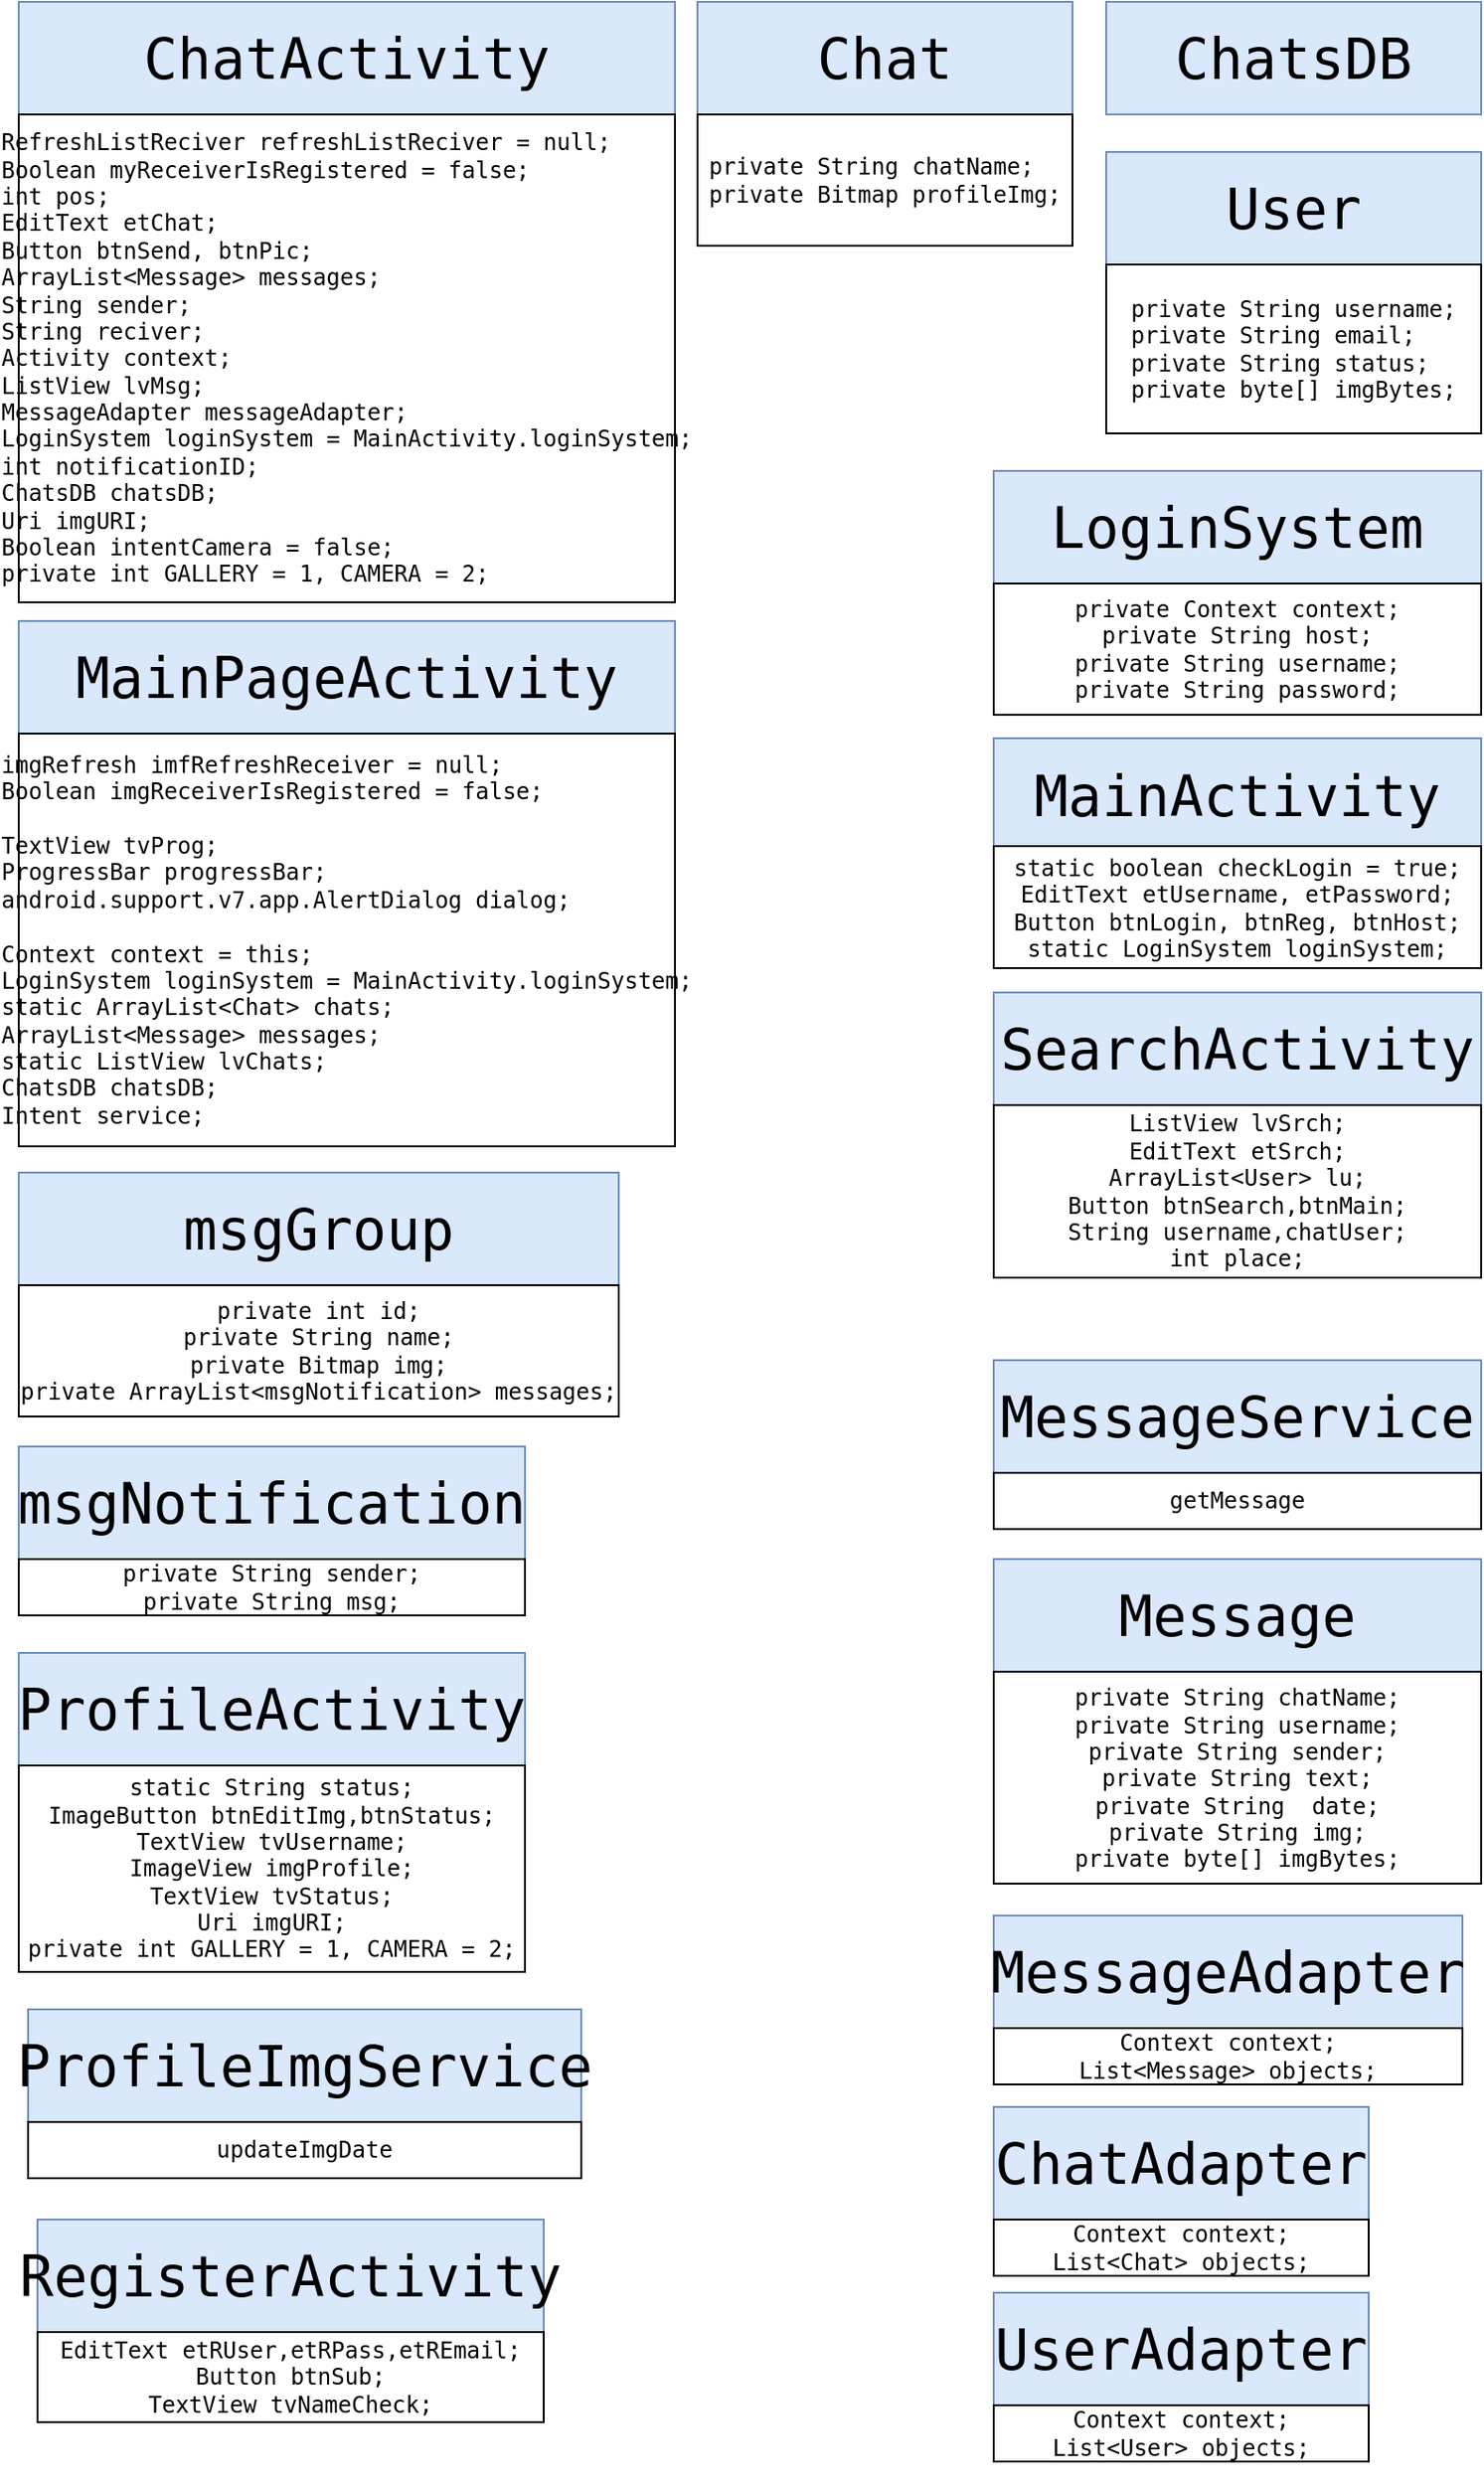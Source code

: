 <mxfile version="10.5.9" type="device"><diagram id="3T0SErbggsPn23S_3r4F" name="Page-1"><mxGraphModel dx="3485" dy="1868" grid="1" gridSize="10" guides="1" tooltips="1" connect="1" arrows="1" fold="1" page="1" pageScale="1" pageWidth="827" pageHeight="1169" math="0" shadow="0"><root><mxCell id="0"/><mxCell id="1" parent="0"/><mxCell id="PjKr5IV7RcncgTFOl0Il-1" value="&lt;pre&gt;&lt;font style=&quot;font-size: 30px&quot;&gt;User&lt;/font&gt;&lt;/pre&gt;" style="rounded=0;whiteSpace=wrap;html=1;fillColor=#dae8fc;strokeColor=#6c8ebf;" vertex="1" parent="1"><mxGeometry x="610" y="100" width="200" height="60" as="geometry"/></mxCell><mxCell id="PjKr5IV7RcncgTFOl0Il-2" value="&lt;pre&gt;&lt;div style=&quot;text-align: left&quot;&gt;&lt;pre&gt;&lt;span&gt;private &lt;/span&gt;String &lt;span&gt;username&lt;/span&gt;;&lt;br&gt;&lt;span&gt;private &lt;/span&gt;String &lt;span&gt;email&lt;/span&gt;;&lt;br&gt;&lt;span&gt;private &lt;/span&gt;String &lt;span&gt;status&lt;/span&gt;;&lt;br&gt;&lt;span&gt;private byte&lt;/span&gt;[] &lt;span&gt;imgBytes&lt;/span&gt;;&lt;/pre&gt;&lt;/div&gt;&lt;/pre&gt;" style="rounded=0;whiteSpace=wrap;html=1;labelPosition=center;verticalLabelPosition=middle;align=center;verticalAlign=middle;textDirection=ltr;labelBorderColor=none;labelBackgroundColor=none;" vertex="1" parent="1"><mxGeometry x="610" y="160" width="200" height="90" as="geometry"/></mxCell><mxCell id="PjKr5IV7RcncgTFOl0Il-11" value="&lt;pre&gt;&lt;pre&gt;&lt;pre&gt;&lt;font style=&quot;font-size: 30px&quot;&gt;Chat&lt;/font&gt;&lt;/pre&gt;&lt;/pre&gt;&lt;/pre&gt;" style="rounded=0;whiteSpace=wrap;html=1;fillColor=#dae8fc;strokeColor=#6c8ebf;" vertex="1" parent="1"><mxGeometry x="392" y="20" width="200" height="60" as="geometry"/></mxCell><mxCell id="PjKr5IV7RcncgTFOl0Il-12" value="&lt;pre&gt;&lt;div style=&quot;text-align: left&quot;&gt;&lt;pre&gt;&lt;pre&gt;&lt;span&gt;private &lt;/span&gt;String &lt;span&gt;chatName&lt;/span&gt;;&lt;br&gt;&lt;span&gt;private &lt;/span&gt;Bitmap &lt;span&gt;profileImg&lt;/span&gt;;&lt;/pre&gt;&lt;/pre&gt;&lt;/div&gt;&lt;/pre&gt;" style="rounded=0;whiteSpace=wrap;html=1;labelPosition=center;verticalLabelPosition=middle;align=center;verticalAlign=middle;textDirection=ltr;labelBorderColor=none;labelBackgroundColor=none;direction=west;" vertex="1" parent="1"><mxGeometry x="392" y="80" width="200" height="70" as="geometry"/></mxCell><mxCell id="PjKr5IV7RcncgTFOl0Il-13" value="&lt;pre&gt;&lt;pre&gt;&lt;pre&gt;&lt;pre&gt;&lt;font style=&quot;font-size: 30px&quot;&gt;ChatActivity&lt;/font&gt;&lt;/pre&gt;&lt;/pre&gt;&lt;/pre&gt;&lt;/pre&gt;" style="rounded=0;whiteSpace=wrap;html=1;fillColor=#dae8fc;strokeColor=#6c8ebf;" vertex="1" parent="1"><mxGeometry x="30" y="20" width="350" height="60" as="geometry"/></mxCell><mxCell id="PjKr5IV7RcncgTFOl0Il-14" value="&lt;pre&gt;&lt;div style=&quot;text-align: left&quot;&gt;&lt;pre&gt;&lt;pre&gt;&lt;pre&gt;RefreshListReciver &lt;span&gt;refreshListReciver &lt;/span&gt;= &lt;span&gt;null&lt;/span&gt;;&lt;br&gt;Boolean &lt;span&gt;myReceiverIsRegistered &lt;/span&gt;= &lt;span&gt;false&lt;/span&gt;;&lt;br&gt;&lt;span&gt;int &lt;/span&gt;&lt;span&gt;pos&lt;/span&gt;;&lt;br&gt;EditText &lt;span&gt;etChat&lt;/span&gt;;&lt;br&gt;Button &lt;span&gt;btnSend&lt;/span&gt;, &lt;span&gt;btnPic&lt;/span&gt;;&lt;br&gt;ArrayList&amp;lt;Message&amp;gt; &lt;span&gt;messages&lt;/span&gt;;&lt;br&gt;String &lt;span&gt;sender&lt;/span&gt;;&lt;br&gt;String &lt;span&gt;reciver&lt;/span&gt;;&lt;br&gt;Activity &lt;span&gt;context&lt;/span&gt;;&lt;br&gt;ListView &lt;span&gt;lvMsg&lt;/span&gt;;&lt;br&gt;MessageAdapter &lt;span&gt;messageAdapter&lt;/span&gt;;&lt;br&gt;LoginSystem &lt;span&gt;loginSystem &lt;/span&gt;= MainActivity.&lt;span&gt;loginSystem&lt;/span&gt;;&lt;br&gt;&lt;span&gt;int &lt;/span&gt;&lt;span&gt;notificationID&lt;/span&gt;;&lt;br&gt;ChatsDB &lt;span&gt;chatsDB&lt;/span&gt;;&lt;br&gt;Uri &lt;span&gt;imgURI&lt;/span&gt;;&lt;br&gt;Boolean &lt;span&gt;intentCamera &lt;/span&gt;= &lt;span&gt;false&lt;/span&gt;;&lt;br&gt;&lt;span&gt;private int &lt;/span&gt;&lt;span&gt;GALLERY &lt;/span&gt;= &lt;span&gt;1&lt;/span&gt;, &lt;span&gt;CAMERA &lt;/span&gt;= &lt;span&gt;2&lt;/span&gt;;&lt;/pre&gt;&lt;/pre&gt;&lt;/pre&gt;&lt;/div&gt;&lt;/pre&gt;" style="rounded=0;whiteSpace=wrap;html=1;labelPosition=center;verticalLabelPosition=middle;align=center;verticalAlign=middle;textDirection=ltr;labelBorderColor=none;labelBackgroundColor=none;direction=west;" vertex="1" parent="1"><mxGeometry x="30" y="80" width="350" height="260" as="geometry"/></mxCell><mxCell id="PjKr5IV7RcncgTFOl0Il-15" value="&lt;pre&gt;&lt;font style=&quot;font-size: 30px&quot;&gt;SearchActivity&lt;/font&gt;&lt;/pre&gt;" style="rounded=0;whiteSpace=wrap;html=1;fillColor=#dae8fc;strokeColor=#6c8ebf;" vertex="1" parent="1"><mxGeometry x="550" y="548" width="260" height="60" as="geometry"/></mxCell><mxCell id="PjKr5IV7RcncgTFOl0Il-16" value="&lt;pre&gt;ListView &lt;span&gt;lvSrch&lt;/span&gt;;&lt;br&gt;EditText &lt;span&gt;etSrch&lt;/span&gt;;&lt;br&gt;ArrayList&amp;lt;User&amp;gt; &lt;span&gt;lu&lt;/span&gt;;&lt;br&gt;Button &lt;span&gt;btnSearch&lt;/span&gt;,&lt;span&gt;btnMain&lt;/span&gt;;&lt;br&gt;String &lt;span&gt;username&lt;/span&gt;,&lt;span&gt;chatUser&lt;/span&gt;;&lt;br&gt;&lt;span&gt;int &lt;/span&gt;&lt;span&gt;place&lt;/span&gt;;&lt;/pre&gt;" style="rounded=0;whiteSpace=wrap;html=1;labelBackgroundColor=none;align=center;" vertex="1" parent="1"><mxGeometry x="550" y="608" width="260" height="92" as="geometry"/></mxCell><mxCell id="PjKr5IV7RcncgTFOl0Il-17" value="&lt;pre&gt;&lt;font style=&quot;font-size: 30px&quot;&gt;ChatsDB&lt;/font&gt;&lt;/pre&gt;" style="rounded=0;whiteSpace=wrap;html=1;labelBackgroundColor=none;align=center;fillColor=#dae8fc;strokeColor=#6c8ebf;" vertex="1" parent="1"><mxGeometry x="610" y="20" width="200" height="60" as="geometry"/></mxCell><mxCell id="PjKr5IV7RcncgTFOl0Il-20" value="&lt;pre&gt;&lt;pre&gt;&lt;font style=&quot;font-size: 30px&quot;&gt;LoginSystem&lt;/font&gt;&lt;/pre&gt;&lt;/pre&gt;" style="rounded=0;whiteSpace=wrap;html=1;fillColor=#dae8fc;strokeColor=#6c8ebf;" vertex="1" parent="1"><mxGeometry x="550" y="270" width="260" height="60" as="geometry"/></mxCell><mxCell id="PjKr5IV7RcncgTFOl0Il-21" value="&lt;pre&gt;&lt;pre&gt;&lt;span&gt;private &lt;/span&gt;Context &lt;span&gt;context&lt;/span&gt;;&lt;br&gt;&lt;span&gt;private &lt;/span&gt;String &lt;span&gt;host&lt;/span&gt;;&lt;br&gt;&lt;span&gt;private &lt;/span&gt;String &lt;span&gt;username&lt;/span&gt;;&lt;br&gt;&lt;span&gt;private &lt;/span&gt;String &lt;span&gt;password&lt;/span&gt;;&lt;/pre&gt;&lt;/pre&gt;" style="rounded=0;whiteSpace=wrap;html=1;labelBackgroundColor=none;align=center;" vertex="1" parent="1"><mxGeometry x="550" y="330" width="260" height="70" as="geometry"/></mxCell><mxCell id="PjKr5IV7RcncgTFOl0Il-22" value="&lt;pre&gt;&lt;pre&gt;&lt;pre&gt;&lt;font style=&quot;font-size: 30px&quot;&gt;MainActivity&lt;/font&gt;&lt;/pre&gt;&lt;/pre&gt;&lt;/pre&gt;" style="rounded=0;whiteSpace=wrap;html=1;fillColor=#dae8fc;strokeColor=#6c8ebf;" vertex="1" parent="1"><mxGeometry x="550" y="412.5" width="260" height="60" as="geometry"/></mxCell><mxCell id="PjKr5IV7RcncgTFOl0Il-23" value="&lt;pre&gt;&lt;pre&gt;&lt;pre&gt;&lt;span&gt;static boolean &lt;/span&gt;&lt;span&gt;checkLogin &lt;/span&gt;= &lt;span&gt;true&lt;/span&gt;;&lt;br&gt;EditText &lt;span&gt;etUsername&lt;/span&gt;, &lt;span&gt;etPassword&lt;/span&gt;;&lt;br&gt;Button &lt;span&gt;btnLogin&lt;/span&gt;, &lt;span&gt;btnReg&lt;/span&gt;, &lt;span&gt;btnHost&lt;/span&gt;;&lt;br&gt;&lt;span&gt;static &lt;/span&gt;LoginSystem &lt;span&gt;loginSystem&lt;/span&gt;;&lt;/pre&gt;&lt;/pre&gt;&lt;/pre&gt;" style="rounded=0;whiteSpace=wrap;html=1;labelBackgroundColor=none;align=center;" vertex="1" parent="1"><mxGeometry x="550" y="470" width="260" height="65" as="geometry"/></mxCell><mxCell id="PjKr5IV7RcncgTFOl0Il-24" value="&lt;pre&gt;&lt;pre&gt;&lt;pre&gt;&lt;pre&gt;&lt;pre&gt;&lt;font style=&quot;font-size: 30px&quot;&gt;MainPageActivity&lt;/font&gt;&lt;/pre&gt;&lt;/pre&gt;&lt;/pre&gt;&lt;/pre&gt;&lt;/pre&gt;" style="rounded=0;whiteSpace=wrap;html=1;fillColor=#dae8fc;strokeColor=#6c8ebf;" vertex="1" parent="1"><mxGeometry x="30" y="350" width="350" height="60" as="geometry"/></mxCell><mxCell id="PjKr5IV7RcncgTFOl0Il-25" value="&lt;pre&gt;&lt;div style=&quot;text-align: left&quot;&gt;&lt;pre&gt;&lt;pre&gt;&lt;pre&gt;&lt;pre&gt;imgRefresh &lt;span&gt;imfRefreshReceiver &lt;/span&gt;= &lt;span&gt;null&lt;/span&gt;;&lt;br&gt;Boolean &lt;span&gt;imgReceiverIsRegistered &lt;/span&gt;= &lt;span&gt;false&lt;/span&gt;;&lt;br&gt;&lt;br&gt;TextView &lt;span&gt;tvProg&lt;/span&gt;;&lt;br&gt;ProgressBar &lt;span&gt;progressBar&lt;/span&gt;;&lt;br&gt;android.support.v7.app.AlertDialog &lt;span&gt;dialog&lt;/span&gt;;&lt;br&gt;&lt;br&gt;Context &lt;span&gt;context &lt;/span&gt;= &lt;span&gt;this&lt;/span&gt;;&lt;br&gt;LoginSystem &lt;span&gt;loginSystem &lt;/span&gt;= MainActivity.&lt;span&gt;loginSystem&lt;/span&gt;;&lt;br&gt;&lt;span&gt;static &lt;/span&gt;ArrayList&amp;lt;Chat&amp;gt; &lt;span&gt;chats&lt;/span&gt;;&lt;br&gt;ArrayList&amp;lt;Message&amp;gt; &lt;span&gt;messages&lt;/span&gt;;&lt;br&gt;&lt;span&gt;static &lt;/span&gt;ListView &lt;span&gt;lvChats&lt;/span&gt;;&lt;br&gt;ChatsDB &lt;span&gt;chatsDB&lt;/span&gt;;&lt;br&gt;Intent &lt;span&gt;service&lt;/span&gt;;&lt;/pre&gt;&lt;/pre&gt;&lt;/pre&gt;&lt;/pre&gt;&lt;/div&gt;&lt;/pre&gt;" style="rounded=0;whiteSpace=wrap;html=1;labelPosition=center;verticalLabelPosition=middle;align=center;verticalAlign=middle;textDirection=ltr;labelBorderColor=none;labelBackgroundColor=none;direction=west;" vertex="1" parent="1"><mxGeometry x="30" y="410" width="350" height="220" as="geometry"/></mxCell><mxCell id="PjKr5IV7RcncgTFOl0Il-26" value="&lt;pre&gt;&lt;pre style=&quot;font-size: 30px&quot;&gt;Message&lt;/pre&gt;&lt;/pre&gt;" style="rounded=0;whiteSpace=wrap;html=1;fillColor=#dae8fc;strokeColor=#6c8ebf;" vertex="1" parent="1"><mxGeometry x="550" y="850" width="260" height="60" as="geometry"/></mxCell><mxCell id="PjKr5IV7RcncgTFOl0Il-27" value="&lt;pre&gt;&lt;pre&gt;&lt;span&gt;private &lt;/span&gt;String &lt;span&gt;chatName&lt;/span&gt;;&lt;br&gt;&lt;span&gt;private &lt;/span&gt;String &lt;span&gt;username&lt;/span&gt;;&lt;br&gt;&lt;span&gt;private &lt;/span&gt;String &lt;span&gt;sender&lt;/span&gt;;&lt;br&gt;&lt;span&gt;private &lt;/span&gt;String &lt;span&gt;text&lt;/span&gt;;&lt;br&gt;&lt;span&gt;private &lt;/span&gt;String  &lt;span&gt;date&lt;/span&gt;;&lt;br&gt;&lt;span&gt;private &lt;/span&gt;String &lt;span&gt;img&lt;/span&gt;;&lt;br&gt;&lt;span&gt;private byte&lt;/span&gt;[] &lt;span&gt;imgBytes&lt;/span&gt;;&lt;/pre&gt;&lt;/pre&gt;" style="rounded=0;whiteSpace=wrap;html=1;labelBackgroundColor=none;align=center;" vertex="1" parent="1"><mxGeometry x="550" y="910" width="260" height="113" as="geometry"/></mxCell><mxCell id="PjKr5IV7RcncgTFOl0Il-28" value="&lt;pre&gt;&lt;pre&gt;&lt;pre&gt;&lt;pre&gt;&lt;font style=&quot;font-size: 30px&quot;&gt;MessageAdapter&lt;/font&gt;&lt;/pre&gt;&lt;/pre&gt;&lt;/pre&gt;&lt;/pre&gt;" style="rounded=0;whiteSpace=wrap;html=1;fillColor=#dae8fc;strokeColor=#6c8ebf;" vertex="1" parent="1"><mxGeometry x="550" y="1040" width="250" height="60" as="geometry"/></mxCell><mxCell id="PjKr5IV7RcncgTFOl0Il-29" value="&lt;pre&gt;&lt;pre&gt;&lt;pre&gt;Context &lt;span&gt;context&lt;/span&gt;;&lt;br&gt;List&amp;lt;Message&amp;gt; &lt;span&gt;objects&lt;/span&gt;;&lt;/pre&gt;&lt;/pre&gt;&lt;/pre&gt;" style="rounded=0;whiteSpace=wrap;html=1;labelBackgroundColor=none;align=center;" vertex="1" parent="1"><mxGeometry x="550" y="1100" width="250" height="30" as="geometry"/></mxCell><mxCell id="PjKr5IV7RcncgTFOl0Il-30" value="&lt;pre&gt;&lt;pre&gt;&lt;pre&gt;&lt;font style=&quot;font-size: 30px&quot;&gt;ChatAdapter&lt;/font&gt;&lt;/pre&gt;&lt;/pre&gt;&lt;/pre&gt;" style="rounded=0;whiteSpace=wrap;html=1;fillColor=#dae8fc;strokeColor=#6c8ebf;" vertex="1" parent="1"><mxGeometry x="550" y="1142" width="200" height="60" as="geometry"/></mxCell><mxCell id="PjKr5IV7RcncgTFOl0Il-31" value="&lt;pre&gt;&lt;pre&gt;Context &lt;span&gt;context&lt;/span&gt;;&lt;br&gt;List&amp;lt;Chat&amp;gt; &lt;span&gt;objects&lt;/span&gt;;&lt;/pre&gt;&lt;/pre&gt;" style="rounded=0;whiteSpace=wrap;html=1;labelBackgroundColor=none;align=center;" vertex="1" parent="1"><mxGeometry x="550" y="1202" width="200" height="30" as="geometry"/></mxCell><mxCell id="PjKr5IV7RcncgTFOl0Il-32" value="&lt;pre&gt;&lt;pre&gt;&lt;pre&gt;&lt;pre style=&quot;font-size: 30px&quot;&gt;&lt;pre&gt;MessageService&lt;/pre&gt;&lt;/pre&gt;&lt;/pre&gt;&lt;/pre&gt;&lt;/pre&gt;" style="rounded=0;whiteSpace=wrap;html=1;fillColor=#dae8fc;strokeColor=#6c8ebf;" vertex="1" parent="1"><mxGeometry x="550" y="744" width="260" height="60" as="geometry"/></mxCell><mxCell id="PjKr5IV7RcncgTFOl0Il-33" value="&lt;pre&gt;&lt;pre&gt;&lt;pre&gt;&lt;pre&gt;getMessage&lt;/pre&gt;&lt;/pre&gt;&lt;/pre&gt;&lt;/pre&gt;" style="rounded=0;whiteSpace=wrap;html=1;labelBackgroundColor=none;align=center;" vertex="1" parent="1"><mxGeometry x="550" y="804" width="260" height="30" as="geometry"/></mxCell><mxCell id="PjKr5IV7RcncgTFOl0Il-34" value="&lt;pre&gt;&lt;pre&gt;&lt;pre&gt;&lt;pre style=&quot;font-size: 30px&quot;&gt;msgGroup&lt;/pre&gt;&lt;/pre&gt;&lt;/pre&gt;&lt;/pre&gt;" style="rounded=0;whiteSpace=wrap;html=1;fillColor=#dae8fc;strokeColor=#6c8ebf;" vertex="1" parent="1"><mxGeometry x="30" y="644" width="320" height="60" as="geometry"/></mxCell><mxCell id="PjKr5IV7RcncgTFOl0Il-35" value="&lt;pre&gt;&lt;pre&gt;&lt;pre&gt;&lt;span&gt;private int &lt;/span&gt;&lt;span&gt;id&lt;/span&gt;;&lt;br&gt;&lt;span&gt;private &lt;/span&gt;String &lt;span&gt;name&lt;/span&gt;;&lt;br&gt;&lt;span&gt;private &lt;/span&gt;Bitmap &lt;span&gt;img&lt;/span&gt;;&lt;br&gt;&lt;span&gt;private &lt;/span&gt;ArrayList&amp;lt;msgNotification&amp;gt; &lt;span&gt;messages&lt;/span&gt;;&lt;/pre&gt;&lt;/pre&gt;&lt;/pre&gt;" style="rounded=0;whiteSpace=wrap;html=1;labelBackgroundColor=none;align=center;" vertex="1" parent="1"><mxGeometry x="30" y="704" width="320" height="70" as="geometry"/></mxCell><mxCell id="PjKr5IV7RcncgTFOl0Il-36" value="&lt;pre&gt;&lt;pre&gt;&lt;pre&gt;&lt;pre style=&quot;font-size: 30px&quot;&gt;msgNotification&lt;/pre&gt;&lt;/pre&gt;&lt;/pre&gt;&lt;/pre&gt;" style="rounded=0;whiteSpace=wrap;html=1;fillColor=#dae8fc;strokeColor=#6c8ebf;" vertex="1" parent="1"><mxGeometry x="30" y="790" width="270" height="60" as="geometry"/></mxCell><mxCell id="PjKr5IV7RcncgTFOl0Il-37" value="&lt;pre&gt;&lt;pre&gt;&lt;pre&gt;&lt;span&gt;private &lt;/span&gt;String &lt;span&gt;sender&lt;/span&gt;;&lt;br&gt;&lt;span&gt;private &lt;/span&gt;String &lt;span&gt;msg&lt;/span&gt;;&lt;/pre&gt;&lt;/pre&gt;&lt;/pre&gt;" style="rounded=0;whiteSpace=wrap;html=1;labelBackgroundColor=none;align=center;" vertex="1" parent="1"><mxGeometry x="30" y="850" width="270" height="30" as="geometry"/></mxCell><mxCell id="PjKr5IV7RcncgTFOl0Il-38" value="&lt;pre&gt;&lt;pre&gt;&lt;pre&gt;&lt;pre style=&quot;font-size: 30px&quot;&gt;&lt;pre&gt;ProfileActivity&lt;/pre&gt;&lt;/pre&gt;&lt;/pre&gt;&lt;/pre&gt;&lt;/pre&gt;" style="rounded=0;whiteSpace=wrap;html=1;fillColor=#dae8fc;strokeColor=#6c8ebf;" vertex="1" parent="1"><mxGeometry x="30" y="900" width="270" height="60" as="geometry"/></mxCell><mxCell id="PjKr5IV7RcncgTFOl0Il-39" value="&lt;pre&gt;&lt;pre&gt;&lt;pre&gt;&lt;pre&gt;&lt;span&gt;static &lt;/span&gt;String &lt;span&gt;status&lt;/span&gt;;&lt;br&gt;ImageButton &lt;span&gt;btnEditImg&lt;/span&gt;,&lt;span&gt;btnStatus&lt;/span&gt;;&lt;br&gt;TextView &lt;span&gt;tvUsername&lt;/span&gt;;&lt;br&gt;ImageView &lt;span&gt;imgProfile&lt;/span&gt;;&lt;br&gt;TextView &lt;span&gt;tvStatus&lt;/span&gt;;&lt;br&gt;Uri &lt;span&gt;imgURI&lt;/span&gt;;&lt;br&gt;&lt;span&gt;private int &lt;/span&gt;&lt;span&gt;GALLERY &lt;/span&gt;= &lt;span&gt;1&lt;/span&gt;, &lt;span&gt;CAMERA &lt;/span&gt;= &lt;span&gt;2&lt;/span&gt;;&lt;/pre&gt;&lt;/pre&gt;&lt;/pre&gt;&lt;/pre&gt;" style="rounded=0;whiteSpace=wrap;html=1;labelBackgroundColor=none;align=center;" vertex="1" parent="1"><mxGeometry x="30" y="960" width="270" height="110" as="geometry"/></mxCell><mxCell id="PjKr5IV7RcncgTFOl0Il-42" value="&lt;pre&gt;&lt;pre&gt;&lt;pre&gt;&lt;pre style=&quot;font-size: 30px&quot;&gt;&lt;pre&gt;&lt;pre&gt;ProfileImgService&lt;/pre&gt;&lt;/pre&gt;&lt;/pre&gt;&lt;/pre&gt;&lt;/pre&gt;&lt;/pre&gt;" style="rounded=0;whiteSpace=wrap;html=1;fillColor=#dae8fc;strokeColor=#6c8ebf;" vertex="1" parent="1"><mxGeometry x="35" y="1090" width="295" height="60" as="geometry"/></mxCell><mxCell id="PjKr5IV7RcncgTFOl0Il-43" value="&lt;pre&gt;&lt;pre&gt;&lt;pre&gt;&lt;pre&gt;&lt;pre&gt;updateImgDate&lt;/pre&gt;&lt;/pre&gt;&lt;/pre&gt;&lt;/pre&gt;&lt;/pre&gt;" style="rounded=0;whiteSpace=wrap;html=1;labelBackgroundColor=none;align=center;" vertex="1" parent="1"><mxGeometry x="35" y="1150" width="295" height="30" as="geometry"/></mxCell><mxCell id="PjKr5IV7RcncgTFOl0Il-44" value="&lt;pre&gt;&lt;pre&gt;&lt;pre&gt;&lt;pre style=&quot;font-size: 30px&quot;&gt;&lt;pre&gt;&lt;pre&gt;RegisterActivity&lt;/pre&gt;&lt;/pre&gt;&lt;/pre&gt;&lt;/pre&gt;&lt;/pre&gt;&lt;/pre&gt;" style="rounded=0;whiteSpace=wrap;html=1;fillColor=#dae8fc;strokeColor=#6c8ebf;" vertex="1" parent="1"><mxGeometry x="40" y="1202" width="270" height="60" as="geometry"/></mxCell><mxCell id="PjKr5IV7RcncgTFOl0Il-45" value="&lt;pre&gt;&lt;pre&gt;&lt;pre&gt;&lt;pre&gt;&lt;pre&gt;EditText &lt;span&gt;etRUser&lt;/span&gt;,&lt;span&gt;etRPass&lt;/span&gt;,&lt;span&gt;etREmail&lt;/span&gt;;&lt;br&gt;Button &lt;span&gt;btnSub&lt;/span&gt;;&lt;br&gt;TextView &lt;span&gt;tvNameCheck&lt;/span&gt;;&lt;/pre&gt;&lt;/pre&gt;&lt;/pre&gt;&lt;/pre&gt;&lt;/pre&gt;" style="rounded=0;whiteSpace=wrap;html=1;labelBackgroundColor=none;align=center;" vertex="1" parent="1"><mxGeometry x="40" y="1262" width="270" height="48" as="geometry"/></mxCell><mxCell id="PjKr5IV7RcncgTFOl0Il-46" value="&lt;pre&gt;&lt;pre&gt;&lt;pre&gt;&lt;pre&gt;&lt;font style=&quot;font-size: 30px&quot;&gt;UserAdapter&lt;/font&gt;&lt;/pre&gt;&lt;/pre&gt;&lt;/pre&gt;&lt;/pre&gt;" style="rounded=0;whiteSpace=wrap;html=1;fillColor=#dae8fc;strokeColor=#6c8ebf;" vertex="1" parent="1"><mxGeometry x="550" y="1241" width="200" height="60" as="geometry"/></mxCell><mxCell id="PjKr5IV7RcncgTFOl0Il-47" value="&lt;pre&gt;&lt;pre&gt;&lt;pre&gt;Context &lt;span&gt;context&lt;/span&gt;;&lt;br&gt;List&amp;lt;User&amp;gt; &lt;span&gt;objects&lt;/span&gt;;&lt;/pre&gt;&lt;/pre&gt;&lt;/pre&gt;" style="rounded=0;whiteSpace=wrap;html=1;labelBackgroundColor=none;align=center;" vertex="1" parent="1"><mxGeometry x="550" y="1301" width="200" height="30" as="geometry"/></mxCell></root></mxGraphModel></diagram></mxfile>